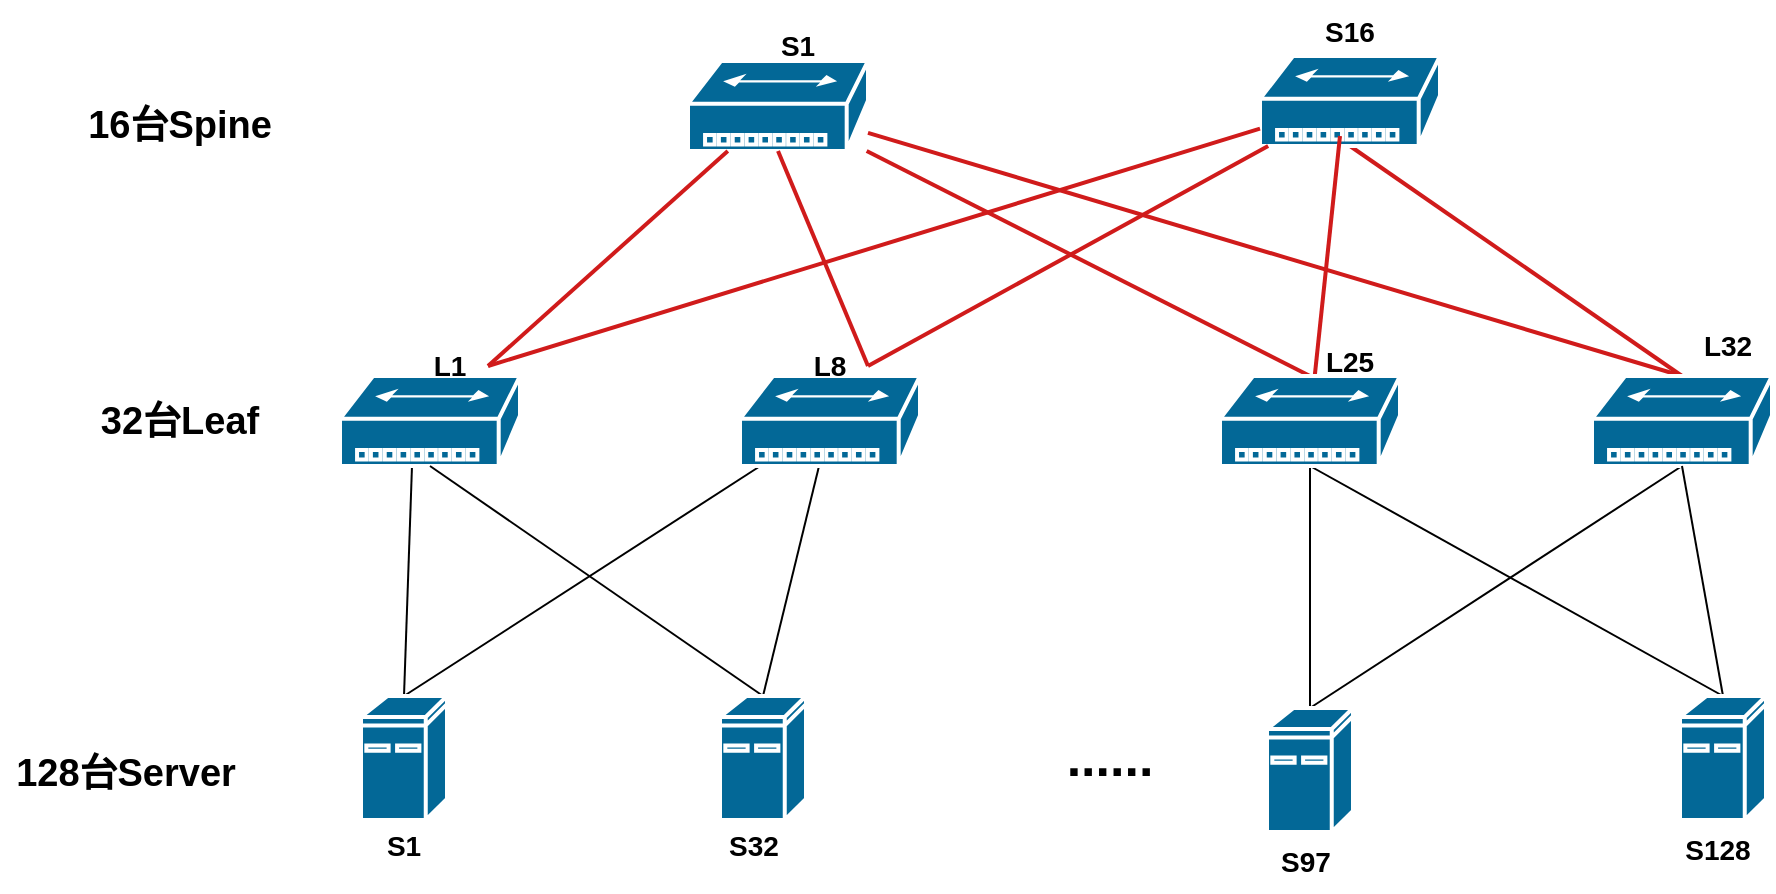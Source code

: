 <mxfile version="21.6.6" type="github">
  <diagram name="第 1 页" id="NKzYZBBvFOK8wI_KVTOo">
    <mxGraphModel dx="1781" dy="592" grid="1" gridSize="10" guides="1" tooltips="1" connect="1" arrows="1" fold="1" page="1" pageScale="1" pageWidth="827" pageHeight="1169" math="0" shadow="0">
      <root>
        <mxCell id="0" />
        <mxCell id="1" parent="0" />
        <mxCell id="3mnqgaulhhMslnO6GNx6-19" style="rounded=0;orthogonalLoop=1;jettySize=auto;html=1;exitX=0.5;exitY=0;exitDx=0;exitDy=0;exitPerimeter=0;entryX=1;entryY=1;entryDx=0;entryDy=0;endArrow=none;endFill=0;" edge="1" parent="1" source="3mnqgaulhhMslnO6GNx6-1">
          <mxGeometry relative="1" as="geometry">
            <mxPoint x="126" y="285" as="targetPoint" />
          </mxGeometry>
        </mxCell>
        <mxCell id="3mnqgaulhhMslnO6GNx6-27" style="rounded=0;orthogonalLoop=1;jettySize=auto;html=1;exitX=0.5;exitY=0;exitDx=0;exitDy=0;exitPerimeter=0;endArrow=none;endFill=0;" edge="1" parent="1" source="3mnqgaulhhMslnO6GNx6-1" target="3mnqgaulhhMslnO6GNx6-20">
          <mxGeometry relative="1" as="geometry" />
        </mxCell>
        <mxCell id="3mnqgaulhhMslnO6GNx6-1" value="" style="shape=mxgraph.cisco.computers_and_peripherals.ibm_mini_as400;sketch=0;html=1;pointerEvents=1;dashed=0;fillColor=#036897;strokeColor=#ffffff;strokeWidth=2;verticalLabelPosition=bottom;verticalAlign=top;align=center;outlineConnect=0;" vertex="1" parent="1">
          <mxGeometry x="100.5" y="400" width="43" height="62" as="geometry" />
        </mxCell>
        <mxCell id="3mnqgaulhhMslnO6GNx6-2" value="" style="shape=mxgraph.cisco.hubs_and_gateways.small_hub;sketch=0;html=1;pointerEvents=1;dashed=0;fillColor=#036897;strokeColor=#ffffff;strokeWidth=2;verticalLabelPosition=bottom;verticalAlign=top;align=center;outlineConnect=0;" vertex="1" parent="1">
          <mxGeometry x="90" y="240" width="90" height="45" as="geometry" />
        </mxCell>
        <mxCell id="3mnqgaulhhMslnO6GNx6-28" style="rounded=0;orthogonalLoop=1;jettySize=auto;html=1;exitX=0.5;exitY=0;exitDx=0;exitDy=0;exitPerimeter=0;entryX=0.5;entryY=1;entryDx=0;entryDy=0;entryPerimeter=0;endArrow=none;endFill=0;" edge="1" parent="1" source="3mnqgaulhhMslnO6GNx6-4" target="3mnqgaulhhMslnO6GNx6-2">
          <mxGeometry relative="1" as="geometry" />
        </mxCell>
        <mxCell id="3mnqgaulhhMslnO6GNx6-29" style="rounded=0;orthogonalLoop=1;jettySize=auto;html=1;exitX=0.5;exitY=0;exitDx=0;exitDy=0;exitPerimeter=0;endArrow=none;endFill=0;" edge="1" parent="1" source="3mnqgaulhhMslnO6GNx6-4" target="3mnqgaulhhMslnO6GNx6-20">
          <mxGeometry relative="1" as="geometry" />
        </mxCell>
        <mxCell id="3mnqgaulhhMslnO6GNx6-4" value="" style="shape=mxgraph.cisco.computers_and_peripherals.ibm_mini_as400;sketch=0;html=1;pointerEvents=1;dashed=0;fillColor=#036897;strokeColor=#ffffff;strokeWidth=2;verticalLabelPosition=bottom;verticalAlign=top;align=center;outlineConnect=0;" vertex="1" parent="1">
          <mxGeometry x="280" y="400" width="43" height="62" as="geometry" />
        </mxCell>
        <mxCell id="3mnqgaulhhMslnO6GNx6-49" style="edgeStyle=orthogonalEdgeStyle;rounded=0;orthogonalLoop=1;jettySize=auto;html=1;exitX=0.5;exitY=0;exitDx=0;exitDy=0;exitPerimeter=0;entryX=0.5;entryY=1;entryDx=0;entryDy=0;entryPerimeter=0;endArrow=none;endFill=0;" edge="1" parent="1" source="3mnqgaulhhMslnO6GNx6-6" target="3mnqgaulhhMslnO6GNx6-46">
          <mxGeometry relative="1" as="geometry" />
        </mxCell>
        <mxCell id="3mnqgaulhhMslnO6GNx6-50" style="rounded=0;orthogonalLoop=1;jettySize=auto;html=1;exitX=0.5;exitY=0;exitDx=0;exitDy=0;exitPerimeter=0;entryX=0.5;entryY=1;entryDx=0;entryDy=0;entryPerimeter=0;endArrow=none;endFill=0;" edge="1" parent="1" source="3mnqgaulhhMslnO6GNx6-6" target="3mnqgaulhhMslnO6GNx6-9">
          <mxGeometry relative="1" as="geometry" />
        </mxCell>
        <mxCell id="3mnqgaulhhMslnO6GNx6-6" value="" style="shape=mxgraph.cisco.computers_and_peripherals.ibm_mini_as400;sketch=0;html=1;pointerEvents=1;dashed=0;fillColor=#036897;strokeColor=#ffffff;strokeWidth=2;verticalLabelPosition=bottom;verticalAlign=top;align=center;outlineConnect=0;" vertex="1" parent="1">
          <mxGeometry x="553.5" y="406" width="43" height="62" as="geometry" />
        </mxCell>
        <mxCell id="3mnqgaulhhMslnO6GNx6-8" value="" style="shape=mxgraph.cisco.hubs_and_gateways.small_hub;sketch=0;html=1;pointerEvents=1;dashed=0;fillColor=#036897;strokeColor=#ffffff;strokeWidth=2;verticalLabelPosition=bottom;verticalAlign=top;align=center;outlineConnect=0;" vertex="1" parent="1">
          <mxGeometry x="264" y="82.5" width="90" height="45" as="geometry" />
        </mxCell>
        <mxCell id="3mnqgaulhhMslnO6GNx6-52" style="rounded=1;orthogonalLoop=1;jettySize=auto;html=1;exitX=0.5;exitY=0;exitDx=0;exitDy=0;exitPerimeter=0;entryX=0.5;entryY=1;entryDx=0;entryDy=0;entryPerimeter=0;endArrow=none;endFill=0;strokeWidth=2;strokeColor=#d01b1b;" edge="1" parent="1" source="3mnqgaulhhMslnO6GNx6-9" target="3mnqgaulhhMslnO6GNx6-10">
          <mxGeometry relative="1" as="geometry" />
        </mxCell>
        <mxCell id="3mnqgaulhhMslnO6GNx6-55" style="rounded=1;orthogonalLoop=1;jettySize=auto;html=1;exitX=0.5;exitY=0;exitDx=0;exitDy=0;exitPerimeter=0;endArrow=none;strokeColor=#d01b1b;endFill=0;strokeWidth=2;" edge="1" parent="1" source="3mnqgaulhhMslnO6GNx6-9" target="3mnqgaulhhMslnO6GNx6-8">
          <mxGeometry relative="1" as="geometry" />
        </mxCell>
        <mxCell id="3mnqgaulhhMslnO6GNx6-9" value="" style="shape=mxgraph.cisco.hubs_and_gateways.small_hub;sketch=0;html=1;pointerEvents=1;dashed=0;fillColor=#036897;strokeColor=#ffffff;strokeWidth=2;verticalLabelPosition=bottom;verticalAlign=top;align=center;outlineConnect=0;" vertex="1" parent="1">
          <mxGeometry x="716" y="240" width="90" height="45" as="geometry" />
        </mxCell>
        <mxCell id="3mnqgaulhhMslnO6GNx6-10" value="" style="shape=mxgraph.cisco.hubs_and_gateways.small_hub;sketch=0;html=1;pointerEvents=1;dashed=0;fillColor=#036897;strokeColor=#ffffff;strokeWidth=2;verticalLabelPosition=bottom;verticalAlign=top;align=center;outlineConnect=0;" vertex="1" parent="1">
          <mxGeometry x="550" y="80" width="90" height="45" as="geometry" />
        </mxCell>
        <mxCell id="3mnqgaulhhMslnO6GNx6-30" style="rounded=0;orthogonalLoop=1;jettySize=auto;html=1;exitX=0.5;exitY=0;exitDx=0;exitDy=0;exitPerimeter=0;entryX=0.5;entryY=1;entryDx=0;entryDy=0;entryPerimeter=0;endArrow=none;endFill=0;" edge="1" parent="1" source="3mnqgaulhhMslnO6GNx6-11" target="3mnqgaulhhMslnO6GNx6-9">
          <mxGeometry relative="1" as="geometry" />
        </mxCell>
        <mxCell id="3mnqgaulhhMslnO6GNx6-51" style="rounded=0;orthogonalLoop=1;jettySize=auto;html=1;exitX=0.5;exitY=0;exitDx=0;exitDy=0;exitPerimeter=0;entryX=0.5;entryY=1;entryDx=0;entryDy=0;entryPerimeter=0;endArrow=none;endFill=0;" edge="1" parent="1" source="3mnqgaulhhMslnO6GNx6-11" target="3mnqgaulhhMslnO6GNx6-46">
          <mxGeometry relative="1" as="geometry" />
        </mxCell>
        <mxCell id="3mnqgaulhhMslnO6GNx6-11" value="" style="shape=mxgraph.cisco.computers_and_peripherals.ibm_mini_as400;sketch=0;html=1;pointerEvents=1;dashed=0;fillColor=#036897;strokeColor=#ffffff;strokeWidth=2;verticalLabelPosition=bottom;verticalAlign=top;align=center;outlineConnect=0;" vertex="1" parent="1">
          <mxGeometry x="760" y="400" width="43" height="62" as="geometry" />
        </mxCell>
        <mxCell id="3mnqgaulhhMslnO6GNx6-12" value="&lt;b style=&quot;&quot;&gt;&lt;span style=&quot;font-size: 26px;&quot;&gt;......&lt;/span&gt;&lt;br&gt;&lt;/b&gt;" style="text;strokeColor=none;align=center;fillColor=none;html=1;verticalAlign=middle;whiteSpace=wrap;rounded=0;" vertex="1" parent="1">
          <mxGeometry x="440" y="417" width="70" height="28" as="geometry" />
        </mxCell>
        <mxCell id="3mnqgaulhhMslnO6GNx6-20" value="" style="shape=mxgraph.cisco.hubs_and_gateways.small_hub;sketch=0;html=1;pointerEvents=1;dashed=0;fillColor=#036897;strokeColor=#ffffff;strokeWidth=2;verticalLabelPosition=bottom;verticalAlign=top;align=center;outlineConnect=0;" vertex="1" parent="1">
          <mxGeometry x="290" y="240" width="90" height="45" as="geometry" />
        </mxCell>
        <mxCell id="3mnqgaulhhMslnO6GNx6-32" style="rounded=1;orthogonalLoop=1;jettySize=auto;html=1;exitX=1;exitY=0.5;exitDx=0;exitDy=0;endArrow=none;strokeColor=#d01b1b;endFill=0;strokeWidth=2;" edge="1" parent="1" source="3mnqgaulhhMslnO6GNx6-21" target="3mnqgaulhhMslnO6GNx6-8">
          <mxGeometry relative="1" as="geometry" />
        </mxCell>
        <mxCell id="3mnqgaulhhMslnO6GNx6-33" style="rounded=1;orthogonalLoop=1;jettySize=auto;html=1;exitX=1;exitY=0.5;exitDx=0;exitDy=0;endArrow=none;strokeColor=#d01b1b;endFill=0;strokeWidth=2;" edge="1" parent="1" source="3mnqgaulhhMslnO6GNx6-21" target="3mnqgaulhhMslnO6GNx6-10">
          <mxGeometry relative="1" as="geometry" />
        </mxCell>
        <mxCell id="3mnqgaulhhMslnO6GNx6-21" value="&lt;b style=&quot;&quot;&gt;&lt;font style=&quot;font-size: 14px;&quot;&gt;L1&lt;/font&gt;&lt;/b&gt;" style="text;strokeColor=none;align=center;fillColor=none;html=1;verticalAlign=middle;whiteSpace=wrap;rounded=0;" vertex="1" parent="1">
          <mxGeometry x="126" y="220" width="38" height="30" as="geometry" />
        </mxCell>
        <mxCell id="3mnqgaulhhMslnO6GNx6-34" style="rounded=1;orthogonalLoop=1;jettySize=auto;html=1;exitX=1;exitY=0.5;exitDx=0;exitDy=0;entryX=0.5;entryY=1;entryDx=0;entryDy=0;entryPerimeter=0;endArrow=none;strokeColor=#d01b1b;endFill=0;strokeWidth=2;" edge="1" parent="1" source="3mnqgaulhhMslnO6GNx6-22" target="3mnqgaulhhMslnO6GNx6-8">
          <mxGeometry relative="1" as="geometry" />
        </mxCell>
        <mxCell id="3mnqgaulhhMslnO6GNx6-35" style="rounded=1;orthogonalLoop=1;jettySize=auto;html=1;exitX=1;exitY=0.5;exitDx=0;exitDy=0;endArrow=none;strokeColor=#d01b1b;endFill=0;strokeWidth=2;" edge="1" parent="1" source="3mnqgaulhhMslnO6GNx6-22" target="3mnqgaulhhMslnO6GNx6-10">
          <mxGeometry relative="1" as="geometry" />
        </mxCell>
        <mxCell id="3mnqgaulhhMslnO6GNx6-22" value="&lt;b style=&quot;&quot;&gt;&lt;font style=&quot;font-size: 14px;&quot;&gt;L8&lt;/font&gt;&lt;/b&gt;" style="text;strokeColor=none;align=center;fillColor=none;html=1;verticalAlign=middle;whiteSpace=wrap;rounded=0;" vertex="1" parent="1">
          <mxGeometry x="316" y="220" width="38" height="30" as="geometry" />
        </mxCell>
        <mxCell id="3mnqgaulhhMslnO6GNx6-24" value="&lt;span style=&quot;font-size: 14px;&quot;&gt;&lt;b&gt;S1&lt;/b&gt;&lt;/span&gt;" style="text;strokeColor=none;align=center;fillColor=none;html=1;verticalAlign=middle;whiteSpace=wrap;rounded=0;" vertex="1" parent="1">
          <mxGeometry x="300" y="60" width="38" height="30" as="geometry" />
        </mxCell>
        <mxCell id="3mnqgaulhhMslnO6GNx6-25" value="&lt;span style=&quot;font-size: 14px;&quot;&gt;&lt;b&gt;S16&lt;/b&gt;&lt;/span&gt;" style="text;strokeColor=none;align=center;fillColor=none;html=1;verticalAlign=middle;whiteSpace=wrap;rounded=0;" vertex="1" parent="1">
          <mxGeometry x="576" y="52.5" width="38" height="30" as="geometry" />
        </mxCell>
        <mxCell id="3mnqgaulhhMslnO6GNx6-38" value="&lt;b style=&quot;&quot;&gt;&lt;font style=&quot;font-size: 14px;&quot;&gt;S1&lt;/font&gt;&lt;/b&gt;" style="text;strokeColor=none;align=center;fillColor=none;html=1;verticalAlign=middle;whiteSpace=wrap;rounded=0;" vertex="1" parent="1">
          <mxGeometry x="103" y="460" width="38" height="30" as="geometry" />
        </mxCell>
        <mxCell id="3mnqgaulhhMslnO6GNx6-39" value="&lt;b style=&quot;&quot;&gt;&lt;font style=&quot;font-size: 14px;&quot;&gt;S32&lt;/font&gt;&lt;/b&gt;" style="text;strokeColor=none;align=center;fillColor=none;html=1;verticalAlign=middle;whiteSpace=wrap;rounded=0;" vertex="1" parent="1">
          <mxGeometry x="278" y="460" width="38" height="30" as="geometry" />
        </mxCell>
        <mxCell id="3mnqgaulhhMslnO6GNx6-40" value="&lt;b style=&quot;&quot;&gt;&lt;font style=&quot;font-size: 19px;&quot;&gt;128台Server&lt;/font&gt;&lt;/b&gt;" style="text;strokeColor=none;align=center;fillColor=none;html=1;verticalAlign=middle;whiteSpace=wrap;rounded=0;" vertex="1" parent="1">
          <mxGeometry x="-80" y="410" width="126" height="58" as="geometry" />
        </mxCell>
        <mxCell id="3mnqgaulhhMslnO6GNx6-41" value="&lt;b style=&quot;&quot;&gt;&lt;font style=&quot;font-size: 19px;&quot;&gt;32台Leaf&lt;/font&gt;&lt;/b&gt;" style="text;strokeColor=none;align=center;fillColor=none;html=1;verticalAlign=middle;whiteSpace=wrap;rounded=0;" vertex="1" parent="1">
          <mxGeometry x="-45" y="247.5" width="110" height="30" as="geometry" />
        </mxCell>
        <mxCell id="3mnqgaulhhMslnO6GNx6-42" value="&lt;b style=&quot;&quot;&gt;&lt;font style=&quot;font-size: 19px;&quot;&gt;16台Spine&lt;/font&gt;&lt;/b&gt;" style="text;strokeColor=none;align=center;fillColor=none;html=1;verticalAlign=middle;whiteSpace=wrap;rounded=0;" vertex="1" parent="1">
          <mxGeometry x="-40" y="102.5" width="100" height="25" as="geometry" />
        </mxCell>
        <mxCell id="3mnqgaulhhMslnO6GNx6-44" value="&lt;b style=&quot;&quot;&gt;&lt;font style=&quot;font-size: 14px;&quot;&gt;S97&lt;/font&gt;&lt;/b&gt;" style="text;strokeColor=none;align=center;fillColor=none;html=1;verticalAlign=middle;whiteSpace=wrap;rounded=0;" vertex="1" parent="1">
          <mxGeometry x="553.5" y="468" width="38" height="30" as="geometry" />
        </mxCell>
        <mxCell id="3mnqgaulhhMslnO6GNx6-45" value="&lt;b style=&quot;&quot;&gt;&lt;font style=&quot;font-size: 14px;&quot;&gt;S128&lt;/font&gt;&lt;/b&gt;" style="text;strokeColor=none;align=center;fillColor=none;html=1;verticalAlign=middle;whiteSpace=wrap;rounded=0;" vertex="1" parent="1">
          <mxGeometry x="760" y="462" width="38" height="30" as="geometry" />
        </mxCell>
        <mxCell id="3mnqgaulhhMslnO6GNx6-53" style="rounded=1;orthogonalLoop=1;jettySize=auto;html=1;endArrow=none;strokeColor=#d01b1b;endFill=0;strokeWidth=2;" edge="1" parent="1" source="3mnqgaulhhMslnO6GNx6-46">
          <mxGeometry relative="1" as="geometry">
            <mxPoint x="590" y="120" as="targetPoint" />
          </mxGeometry>
        </mxCell>
        <mxCell id="3mnqgaulhhMslnO6GNx6-54" style="rounded=1;orthogonalLoop=1;jettySize=auto;html=1;exitX=0.5;exitY=0;exitDx=0;exitDy=0;exitPerimeter=0;endArrow=none;strokeColor=#d01b1b;endFill=0;strokeWidth=2;" edge="1" parent="1" source="3mnqgaulhhMslnO6GNx6-46" target="3mnqgaulhhMslnO6GNx6-8">
          <mxGeometry relative="1" as="geometry" />
        </mxCell>
        <mxCell id="3mnqgaulhhMslnO6GNx6-46" value="" style="shape=mxgraph.cisco.hubs_and_gateways.small_hub;sketch=0;html=1;pointerEvents=1;dashed=0;fillColor=#036897;strokeColor=#ffffff;strokeWidth=2;verticalLabelPosition=bottom;verticalAlign=top;align=center;outlineConnect=0;" vertex="1" parent="1">
          <mxGeometry x="530" y="240" width="90" height="45" as="geometry" />
        </mxCell>
        <mxCell id="3mnqgaulhhMslnO6GNx6-47" value="&lt;b style=&quot;&quot;&gt;&lt;font style=&quot;font-size: 14px;&quot;&gt;L32&lt;/font&gt;&lt;/b&gt;" style="text;strokeColor=none;align=center;fillColor=none;html=1;verticalAlign=middle;whiteSpace=wrap;rounded=0;" vertex="1" parent="1">
          <mxGeometry x="765" y="210" width="38" height="30" as="geometry" />
        </mxCell>
        <mxCell id="3mnqgaulhhMslnO6GNx6-48" value="&lt;b style=&quot;&quot;&gt;&lt;font style=&quot;font-size: 14px;&quot;&gt;L25&lt;/font&gt;&lt;/b&gt;" style="text;strokeColor=none;align=center;fillColor=none;html=1;verticalAlign=middle;whiteSpace=wrap;rounded=0;" vertex="1" parent="1">
          <mxGeometry x="576" y="217.5" width="38" height="30" as="geometry" />
        </mxCell>
      </root>
    </mxGraphModel>
  </diagram>
</mxfile>
